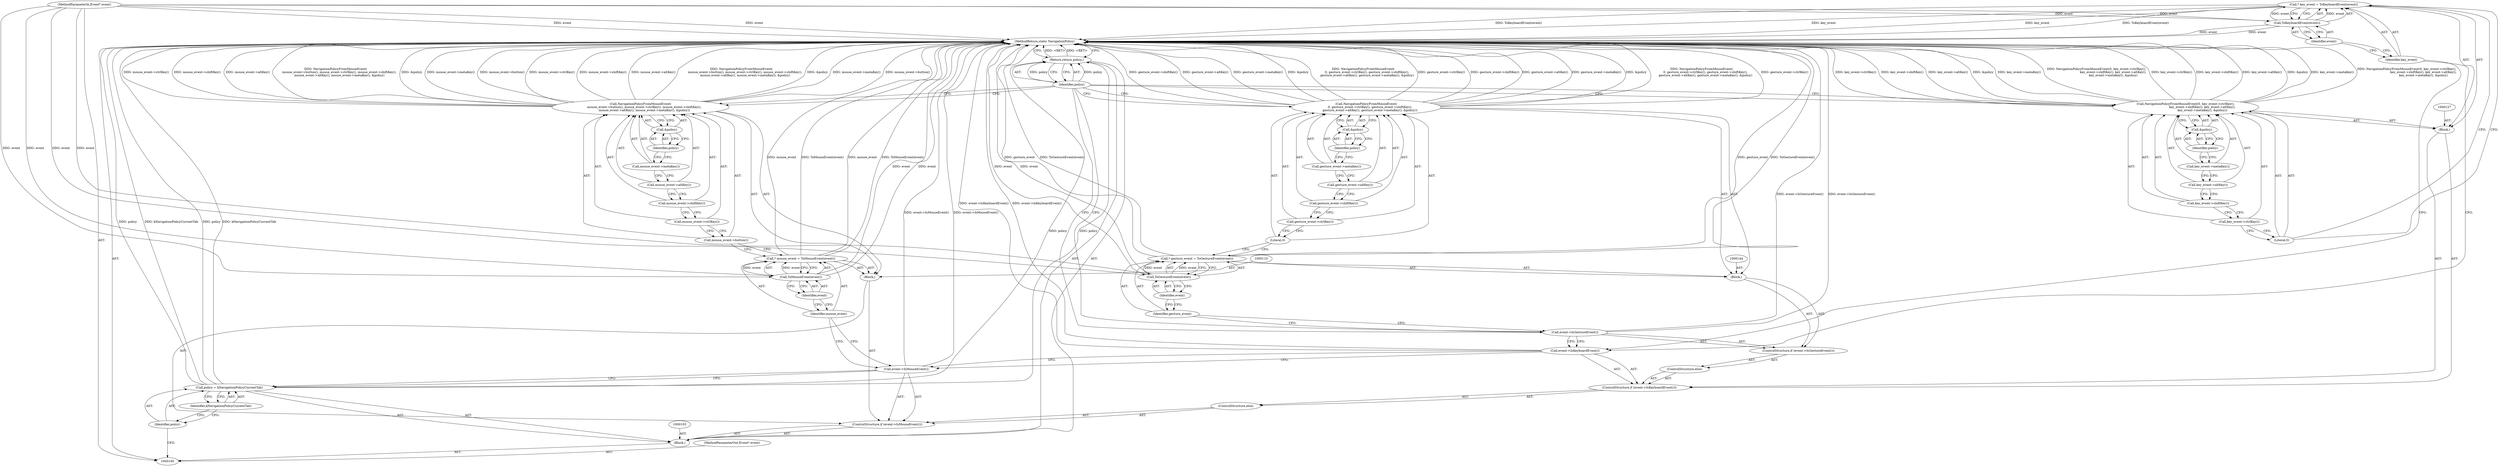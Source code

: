 digraph "0_Chrome_4379a7fcff8190aa7ba72307b398161c32102c52" {
"1000128" [label="(Call,* key_event = ToKeyboardEvent(event))"];
"1000129" [label="(Identifier,key_event)"];
"1000130" [label="(Call,ToKeyboardEvent(event))"];
"1000126" [label="(Block,)"];
"1000131" [label="(Identifier,event)"];
"1000133" [label="(Literal,0)"];
"1000134" [label="(Call,key_event->ctrlKey())"];
"1000132" [label="(Call,NavigationPolicyFromMouseEvent(0, key_event->ctrlKey(),\n                                   key_event->shiftKey(), key_event->altKey(),\n                                   key_event->metaKey(), &policy))"];
"1000135" [label="(Call,key_event->shiftKey())"];
"1000136" [label="(Call,key_event->altKey())"];
"1000137" [label="(Call,key_event->metaKey())"];
"1000138" [label="(Call,&policy)"];
"1000139" [label="(Identifier,policy)"];
"1000142" [label="(Call,event->IsGestureEvent())"];
"1000140" [label="(ControlStructure,else)"];
"1000141" [label="(ControlStructure,if (event->IsGestureEvent()))"];
"1000145" [label="(Call,* gesture_event = ToGestureEvent(event))"];
"1000146" [label="(Identifier,gesture_event)"];
"1000147" [label="(Call,ToGestureEvent(event))"];
"1000143" [label="(Block,)"];
"1000148" [label="(Identifier,event)"];
"1000149" [label="(Call,NavigationPolicyFromMouseEvent(\n        0, gesture_event->ctrlKey(), gesture_event->shiftKey(),\n        gesture_event->altKey(), gesture_event->metaKey(), &policy))"];
"1000151" [label="(Call,gesture_event->ctrlKey())"];
"1000152" [label="(Call,gesture_event->shiftKey())"];
"1000150" [label="(Literal,0)"];
"1000154" [label="(Call,gesture_event->metaKey())"];
"1000155" [label="(Call,&policy)"];
"1000156" [label="(Identifier,policy)"];
"1000153" [label="(Call,gesture_event->altKey())"];
"1000159" [label="(MethodReturn,static NavigationPolicy)"];
"1000101" [label="(MethodParameterIn,Event* event)"];
"1000248" [label="(MethodParameterOut,Event* event)"];
"1000102" [label="(Block,)"];
"1000158" [label="(Identifier,policy)"];
"1000157" [label="(Return,return policy;)"];
"1000104" [label="(Call,policy = kNavigationPolicyCurrentTab)"];
"1000105" [label="(Identifier,policy)"];
"1000106" [label="(Identifier,kNavigationPolicyCurrentTab)"];
"1000107" [label="(ControlStructure,if (event->IsMouseEvent()))"];
"1000108" [label="(Call,event->IsMouseEvent())"];
"1000111" [label="(Call,* mouse_event = ToMouseEvent(event))"];
"1000112" [label="(Identifier,mouse_event)"];
"1000113" [label="(Call,ToMouseEvent(event))"];
"1000114" [label="(Identifier,event)"];
"1000109" [label="(Block,)"];
"1000115" [label="(Call,NavigationPolicyFromMouseEvent(\n        mouse_event->button(), mouse_event->ctrlKey(), mouse_event->shiftKey(),\n        mouse_event->altKey(), mouse_event->metaKey(), &policy))"];
"1000117" [label="(Call,mouse_event->ctrlKey())"];
"1000118" [label="(Call,mouse_event->shiftKey())"];
"1000116" [label="(Call,mouse_event->button())"];
"1000120" [label="(Call,mouse_event->metaKey())"];
"1000121" [label="(Call,&policy)"];
"1000122" [label="(Identifier,policy)"];
"1000119" [label="(Call,mouse_event->altKey())"];
"1000125" [label="(Call,event->IsKeyboardEvent())"];
"1000123" [label="(ControlStructure,else)"];
"1000124" [label="(ControlStructure,if (event->IsKeyboardEvent()))"];
"1000128" -> "1000126"  [label="AST: "];
"1000128" -> "1000130"  [label="CFG: "];
"1000129" -> "1000128"  [label="AST: "];
"1000130" -> "1000128"  [label="AST: "];
"1000133" -> "1000128"  [label="CFG: "];
"1000128" -> "1000159"  [label="DDG: ToKeyboardEvent(event)"];
"1000128" -> "1000159"  [label="DDG: key_event"];
"1000130" -> "1000128"  [label="DDG: event"];
"1000129" -> "1000128"  [label="AST: "];
"1000129" -> "1000125"  [label="CFG: "];
"1000131" -> "1000129"  [label="CFG: "];
"1000130" -> "1000128"  [label="AST: "];
"1000130" -> "1000131"  [label="CFG: "];
"1000131" -> "1000130"  [label="AST: "];
"1000128" -> "1000130"  [label="CFG: "];
"1000130" -> "1000159"  [label="DDG: event"];
"1000130" -> "1000128"  [label="DDG: event"];
"1000101" -> "1000130"  [label="DDG: event"];
"1000126" -> "1000124"  [label="AST: "];
"1000127" -> "1000126"  [label="AST: "];
"1000128" -> "1000126"  [label="AST: "];
"1000132" -> "1000126"  [label="AST: "];
"1000131" -> "1000130"  [label="AST: "];
"1000131" -> "1000129"  [label="CFG: "];
"1000130" -> "1000131"  [label="CFG: "];
"1000133" -> "1000132"  [label="AST: "];
"1000133" -> "1000128"  [label="CFG: "];
"1000134" -> "1000133"  [label="CFG: "];
"1000134" -> "1000132"  [label="AST: "];
"1000134" -> "1000133"  [label="CFG: "];
"1000135" -> "1000134"  [label="CFG: "];
"1000132" -> "1000126"  [label="AST: "];
"1000132" -> "1000138"  [label="CFG: "];
"1000133" -> "1000132"  [label="AST: "];
"1000134" -> "1000132"  [label="AST: "];
"1000135" -> "1000132"  [label="AST: "];
"1000136" -> "1000132"  [label="AST: "];
"1000137" -> "1000132"  [label="AST: "];
"1000138" -> "1000132"  [label="AST: "];
"1000158" -> "1000132"  [label="CFG: "];
"1000132" -> "1000159"  [label="DDG: NavigationPolicyFromMouseEvent(0, key_event->ctrlKey(),\n                                   key_event->shiftKey(), key_event->altKey(),\n                                   key_event->metaKey(), &policy)"];
"1000132" -> "1000159"  [label="DDG: key_event->ctrlKey()"];
"1000132" -> "1000159"  [label="DDG: key_event->shiftKey()"];
"1000132" -> "1000159"  [label="DDG: key_event->altKey()"];
"1000132" -> "1000159"  [label="DDG: &policy"];
"1000132" -> "1000159"  [label="DDG: key_event->metaKey()"];
"1000135" -> "1000132"  [label="AST: "];
"1000135" -> "1000134"  [label="CFG: "];
"1000136" -> "1000135"  [label="CFG: "];
"1000136" -> "1000132"  [label="AST: "];
"1000136" -> "1000135"  [label="CFG: "];
"1000137" -> "1000136"  [label="CFG: "];
"1000137" -> "1000132"  [label="AST: "];
"1000137" -> "1000136"  [label="CFG: "];
"1000139" -> "1000137"  [label="CFG: "];
"1000138" -> "1000132"  [label="AST: "];
"1000138" -> "1000139"  [label="CFG: "];
"1000139" -> "1000138"  [label="AST: "];
"1000132" -> "1000138"  [label="CFG: "];
"1000139" -> "1000138"  [label="AST: "];
"1000139" -> "1000137"  [label="CFG: "];
"1000138" -> "1000139"  [label="CFG: "];
"1000142" -> "1000141"  [label="AST: "];
"1000142" -> "1000125"  [label="CFG: "];
"1000146" -> "1000142"  [label="CFG: "];
"1000158" -> "1000142"  [label="CFG: "];
"1000142" -> "1000159"  [label="DDG: event->IsGestureEvent()"];
"1000140" -> "1000124"  [label="AST: "];
"1000141" -> "1000140"  [label="AST: "];
"1000141" -> "1000140"  [label="AST: "];
"1000142" -> "1000141"  [label="AST: "];
"1000143" -> "1000141"  [label="AST: "];
"1000145" -> "1000143"  [label="AST: "];
"1000145" -> "1000147"  [label="CFG: "];
"1000146" -> "1000145"  [label="AST: "];
"1000147" -> "1000145"  [label="AST: "];
"1000150" -> "1000145"  [label="CFG: "];
"1000145" -> "1000159"  [label="DDG: gesture_event"];
"1000145" -> "1000159"  [label="DDG: ToGestureEvent(event)"];
"1000147" -> "1000145"  [label="DDG: event"];
"1000146" -> "1000145"  [label="AST: "];
"1000146" -> "1000142"  [label="CFG: "];
"1000148" -> "1000146"  [label="CFG: "];
"1000147" -> "1000145"  [label="AST: "];
"1000147" -> "1000148"  [label="CFG: "];
"1000148" -> "1000147"  [label="AST: "];
"1000145" -> "1000147"  [label="CFG: "];
"1000147" -> "1000159"  [label="DDG: event"];
"1000147" -> "1000145"  [label="DDG: event"];
"1000101" -> "1000147"  [label="DDG: event"];
"1000143" -> "1000141"  [label="AST: "];
"1000144" -> "1000143"  [label="AST: "];
"1000145" -> "1000143"  [label="AST: "];
"1000149" -> "1000143"  [label="AST: "];
"1000148" -> "1000147"  [label="AST: "];
"1000148" -> "1000146"  [label="CFG: "];
"1000147" -> "1000148"  [label="CFG: "];
"1000149" -> "1000143"  [label="AST: "];
"1000149" -> "1000155"  [label="CFG: "];
"1000150" -> "1000149"  [label="AST: "];
"1000151" -> "1000149"  [label="AST: "];
"1000152" -> "1000149"  [label="AST: "];
"1000153" -> "1000149"  [label="AST: "];
"1000154" -> "1000149"  [label="AST: "];
"1000155" -> "1000149"  [label="AST: "];
"1000158" -> "1000149"  [label="CFG: "];
"1000149" -> "1000159"  [label="DDG: gesture_event->ctrlKey()"];
"1000149" -> "1000159"  [label="DDG: gesture_event->shiftKey()"];
"1000149" -> "1000159"  [label="DDG: gesture_event->altKey()"];
"1000149" -> "1000159"  [label="DDG: gesture_event->metaKey()"];
"1000149" -> "1000159"  [label="DDG: &policy"];
"1000149" -> "1000159"  [label="DDG: NavigationPolicyFromMouseEvent(\n        0, gesture_event->ctrlKey(), gesture_event->shiftKey(),\n        gesture_event->altKey(), gesture_event->metaKey(), &policy)"];
"1000151" -> "1000149"  [label="AST: "];
"1000151" -> "1000150"  [label="CFG: "];
"1000152" -> "1000151"  [label="CFG: "];
"1000152" -> "1000149"  [label="AST: "];
"1000152" -> "1000151"  [label="CFG: "];
"1000153" -> "1000152"  [label="CFG: "];
"1000150" -> "1000149"  [label="AST: "];
"1000150" -> "1000145"  [label="CFG: "];
"1000151" -> "1000150"  [label="CFG: "];
"1000154" -> "1000149"  [label="AST: "];
"1000154" -> "1000153"  [label="CFG: "];
"1000156" -> "1000154"  [label="CFG: "];
"1000155" -> "1000149"  [label="AST: "];
"1000155" -> "1000156"  [label="CFG: "];
"1000156" -> "1000155"  [label="AST: "];
"1000149" -> "1000155"  [label="CFG: "];
"1000156" -> "1000155"  [label="AST: "];
"1000156" -> "1000154"  [label="CFG: "];
"1000155" -> "1000156"  [label="CFG: "];
"1000153" -> "1000149"  [label="AST: "];
"1000153" -> "1000152"  [label="CFG: "];
"1000154" -> "1000153"  [label="CFG: "];
"1000159" -> "1000100"  [label="AST: "];
"1000159" -> "1000157"  [label="CFG: "];
"1000115" -> "1000159"  [label="DDG: mouse_event->ctrlKey()"];
"1000115" -> "1000159"  [label="DDG: mouse_event->shiftKey()"];
"1000115" -> "1000159"  [label="DDG: mouse_event->altKey()"];
"1000115" -> "1000159"  [label="DDG: NavigationPolicyFromMouseEvent(\n        mouse_event->button(), mouse_event->ctrlKey(), mouse_event->shiftKey(),\n        mouse_event->altKey(), mouse_event->metaKey(), &policy)"];
"1000115" -> "1000159"  [label="DDG: &policy"];
"1000115" -> "1000159"  [label="DDG: mouse_event->metaKey()"];
"1000115" -> "1000159"  [label="DDG: mouse_event->button()"];
"1000128" -> "1000159"  [label="DDG: ToKeyboardEvent(event)"];
"1000128" -> "1000159"  [label="DDG: key_event"];
"1000142" -> "1000159"  [label="DDG: event->IsGestureEvent()"];
"1000125" -> "1000159"  [label="DDG: event->IsKeyboardEvent()"];
"1000108" -> "1000159"  [label="DDG: event->IsMouseEvent()"];
"1000149" -> "1000159"  [label="DDG: gesture_event->ctrlKey()"];
"1000149" -> "1000159"  [label="DDG: gesture_event->shiftKey()"];
"1000149" -> "1000159"  [label="DDG: gesture_event->altKey()"];
"1000149" -> "1000159"  [label="DDG: gesture_event->metaKey()"];
"1000149" -> "1000159"  [label="DDG: &policy"];
"1000149" -> "1000159"  [label="DDG: NavigationPolicyFromMouseEvent(\n        0, gesture_event->ctrlKey(), gesture_event->shiftKey(),\n        gesture_event->altKey(), gesture_event->metaKey(), &policy)"];
"1000104" -> "1000159"  [label="DDG: policy"];
"1000104" -> "1000159"  [label="DDG: kNavigationPolicyCurrentTab"];
"1000113" -> "1000159"  [label="DDG: event"];
"1000132" -> "1000159"  [label="DDG: NavigationPolicyFromMouseEvent(0, key_event->ctrlKey(),\n                                   key_event->shiftKey(), key_event->altKey(),\n                                   key_event->metaKey(), &policy)"];
"1000132" -> "1000159"  [label="DDG: key_event->ctrlKey()"];
"1000132" -> "1000159"  [label="DDG: key_event->shiftKey()"];
"1000132" -> "1000159"  [label="DDG: key_event->altKey()"];
"1000132" -> "1000159"  [label="DDG: &policy"];
"1000132" -> "1000159"  [label="DDG: key_event->metaKey()"];
"1000111" -> "1000159"  [label="DDG: mouse_event"];
"1000111" -> "1000159"  [label="DDG: ToMouseEvent(event)"];
"1000145" -> "1000159"  [label="DDG: gesture_event"];
"1000145" -> "1000159"  [label="DDG: ToGestureEvent(event)"];
"1000130" -> "1000159"  [label="DDG: event"];
"1000147" -> "1000159"  [label="DDG: event"];
"1000101" -> "1000159"  [label="DDG: event"];
"1000157" -> "1000159"  [label="DDG: <RET>"];
"1000101" -> "1000100"  [label="AST: "];
"1000101" -> "1000159"  [label="DDG: event"];
"1000101" -> "1000113"  [label="DDG: event"];
"1000101" -> "1000130"  [label="DDG: event"];
"1000101" -> "1000147"  [label="DDG: event"];
"1000248" -> "1000100"  [label="AST: "];
"1000102" -> "1000100"  [label="AST: "];
"1000103" -> "1000102"  [label="AST: "];
"1000104" -> "1000102"  [label="AST: "];
"1000107" -> "1000102"  [label="AST: "];
"1000157" -> "1000102"  [label="AST: "];
"1000158" -> "1000157"  [label="AST: "];
"1000158" -> "1000115"  [label="CFG: "];
"1000158" -> "1000132"  [label="CFG: "];
"1000158" -> "1000149"  [label="CFG: "];
"1000158" -> "1000142"  [label="CFG: "];
"1000157" -> "1000158"  [label="CFG: "];
"1000158" -> "1000157"  [label="DDG: policy"];
"1000157" -> "1000102"  [label="AST: "];
"1000157" -> "1000158"  [label="CFG: "];
"1000158" -> "1000157"  [label="AST: "];
"1000159" -> "1000157"  [label="CFG: "];
"1000157" -> "1000159"  [label="DDG: <RET>"];
"1000158" -> "1000157"  [label="DDG: policy"];
"1000104" -> "1000157"  [label="DDG: policy"];
"1000104" -> "1000102"  [label="AST: "];
"1000104" -> "1000106"  [label="CFG: "];
"1000105" -> "1000104"  [label="AST: "];
"1000106" -> "1000104"  [label="AST: "];
"1000108" -> "1000104"  [label="CFG: "];
"1000104" -> "1000159"  [label="DDG: policy"];
"1000104" -> "1000159"  [label="DDG: kNavigationPolicyCurrentTab"];
"1000104" -> "1000157"  [label="DDG: policy"];
"1000105" -> "1000104"  [label="AST: "];
"1000105" -> "1000100"  [label="CFG: "];
"1000106" -> "1000105"  [label="CFG: "];
"1000106" -> "1000104"  [label="AST: "];
"1000106" -> "1000105"  [label="CFG: "];
"1000104" -> "1000106"  [label="CFG: "];
"1000107" -> "1000102"  [label="AST: "];
"1000108" -> "1000107"  [label="AST: "];
"1000109" -> "1000107"  [label="AST: "];
"1000123" -> "1000107"  [label="AST: "];
"1000108" -> "1000107"  [label="AST: "];
"1000108" -> "1000104"  [label="CFG: "];
"1000112" -> "1000108"  [label="CFG: "];
"1000125" -> "1000108"  [label="CFG: "];
"1000108" -> "1000159"  [label="DDG: event->IsMouseEvent()"];
"1000111" -> "1000109"  [label="AST: "];
"1000111" -> "1000113"  [label="CFG: "];
"1000112" -> "1000111"  [label="AST: "];
"1000113" -> "1000111"  [label="AST: "];
"1000116" -> "1000111"  [label="CFG: "];
"1000111" -> "1000159"  [label="DDG: mouse_event"];
"1000111" -> "1000159"  [label="DDG: ToMouseEvent(event)"];
"1000113" -> "1000111"  [label="DDG: event"];
"1000112" -> "1000111"  [label="AST: "];
"1000112" -> "1000108"  [label="CFG: "];
"1000114" -> "1000112"  [label="CFG: "];
"1000113" -> "1000111"  [label="AST: "];
"1000113" -> "1000114"  [label="CFG: "];
"1000114" -> "1000113"  [label="AST: "];
"1000111" -> "1000113"  [label="CFG: "];
"1000113" -> "1000159"  [label="DDG: event"];
"1000113" -> "1000111"  [label="DDG: event"];
"1000101" -> "1000113"  [label="DDG: event"];
"1000114" -> "1000113"  [label="AST: "];
"1000114" -> "1000112"  [label="CFG: "];
"1000113" -> "1000114"  [label="CFG: "];
"1000109" -> "1000107"  [label="AST: "];
"1000110" -> "1000109"  [label="AST: "];
"1000111" -> "1000109"  [label="AST: "];
"1000115" -> "1000109"  [label="AST: "];
"1000115" -> "1000109"  [label="AST: "];
"1000115" -> "1000121"  [label="CFG: "];
"1000116" -> "1000115"  [label="AST: "];
"1000117" -> "1000115"  [label="AST: "];
"1000118" -> "1000115"  [label="AST: "];
"1000119" -> "1000115"  [label="AST: "];
"1000120" -> "1000115"  [label="AST: "];
"1000121" -> "1000115"  [label="AST: "];
"1000158" -> "1000115"  [label="CFG: "];
"1000115" -> "1000159"  [label="DDG: mouse_event->ctrlKey()"];
"1000115" -> "1000159"  [label="DDG: mouse_event->shiftKey()"];
"1000115" -> "1000159"  [label="DDG: mouse_event->altKey()"];
"1000115" -> "1000159"  [label="DDG: NavigationPolicyFromMouseEvent(\n        mouse_event->button(), mouse_event->ctrlKey(), mouse_event->shiftKey(),\n        mouse_event->altKey(), mouse_event->metaKey(), &policy)"];
"1000115" -> "1000159"  [label="DDG: &policy"];
"1000115" -> "1000159"  [label="DDG: mouse_event->metaKey()"];
"1000115" -> "1000159"  [label="DDG: mouse_event->button()"];
"1000117" -> "1000115"  [label="AST: "];
"1000117" -> "1000116"  [label="CFG: "];
"1000118" -> "1000117"  [label="CFG: "];
"1000118" -> "1000115"  [label="AST: "];
"1000118" -> "1000117"  [label="CFG: "];
"1000119" -> "1000118"  [label="CFG: "];
"1000116" -> "1000115"  [label="AST: "];
"1000116" -> "1000111"  [label="CFG: "];
"1000117" -> "1000116"  [label="CFG: "];
"1000120" -> "1000115"  [label="AST: "];
"1000120" -> "1000119"  [label="CFG: "];
"1000122" -> "1000120"  [label="CFG: "];
"1000121" -> "1000115"  [label="AST: "];
"1000121" -> "1000122"  [label="CFG: "];
"1000122" -> "1000121"  [label="AST: "];
"1000115" -> "1000121"  [label="CFG: "];
"1000122" -> "1000121"  [label="AST: "];
"1000122" -> "1000120"  [label="CFG: "];
"1000121" -> "1000122"  [label="CFG: "];
"1000119" -> "1000115"  [label="AST: "];
"1000119" -> "1000118"  [label="CFG: "];
"1000120" -> "1000119"  [label="CFG: "];
"1000125" -> "1000124"  [label="AST: "];
"1000125" -> "1000108"  [label="CFG: "];
"1000129" -> "1000125"  [label="CFG: "];
"1000142" -> "1000125"  [label="CFG: "];
"1000125" -> "1000159"  [label="DDG: event->IsKeyboardEvent()"];
"1000123" -> "1000107"  [label="AST: "];
"1000124" -> "1000123"  [label="AST: "];
"1000124" -> "1000123"  [label="AST: "];
"1000125" -> "1000124"  [label="AST: "];
"1000126" -> "1000124"  [label="AST: "];
"1000140" -> "1000124"  [label="AST: "];
}
